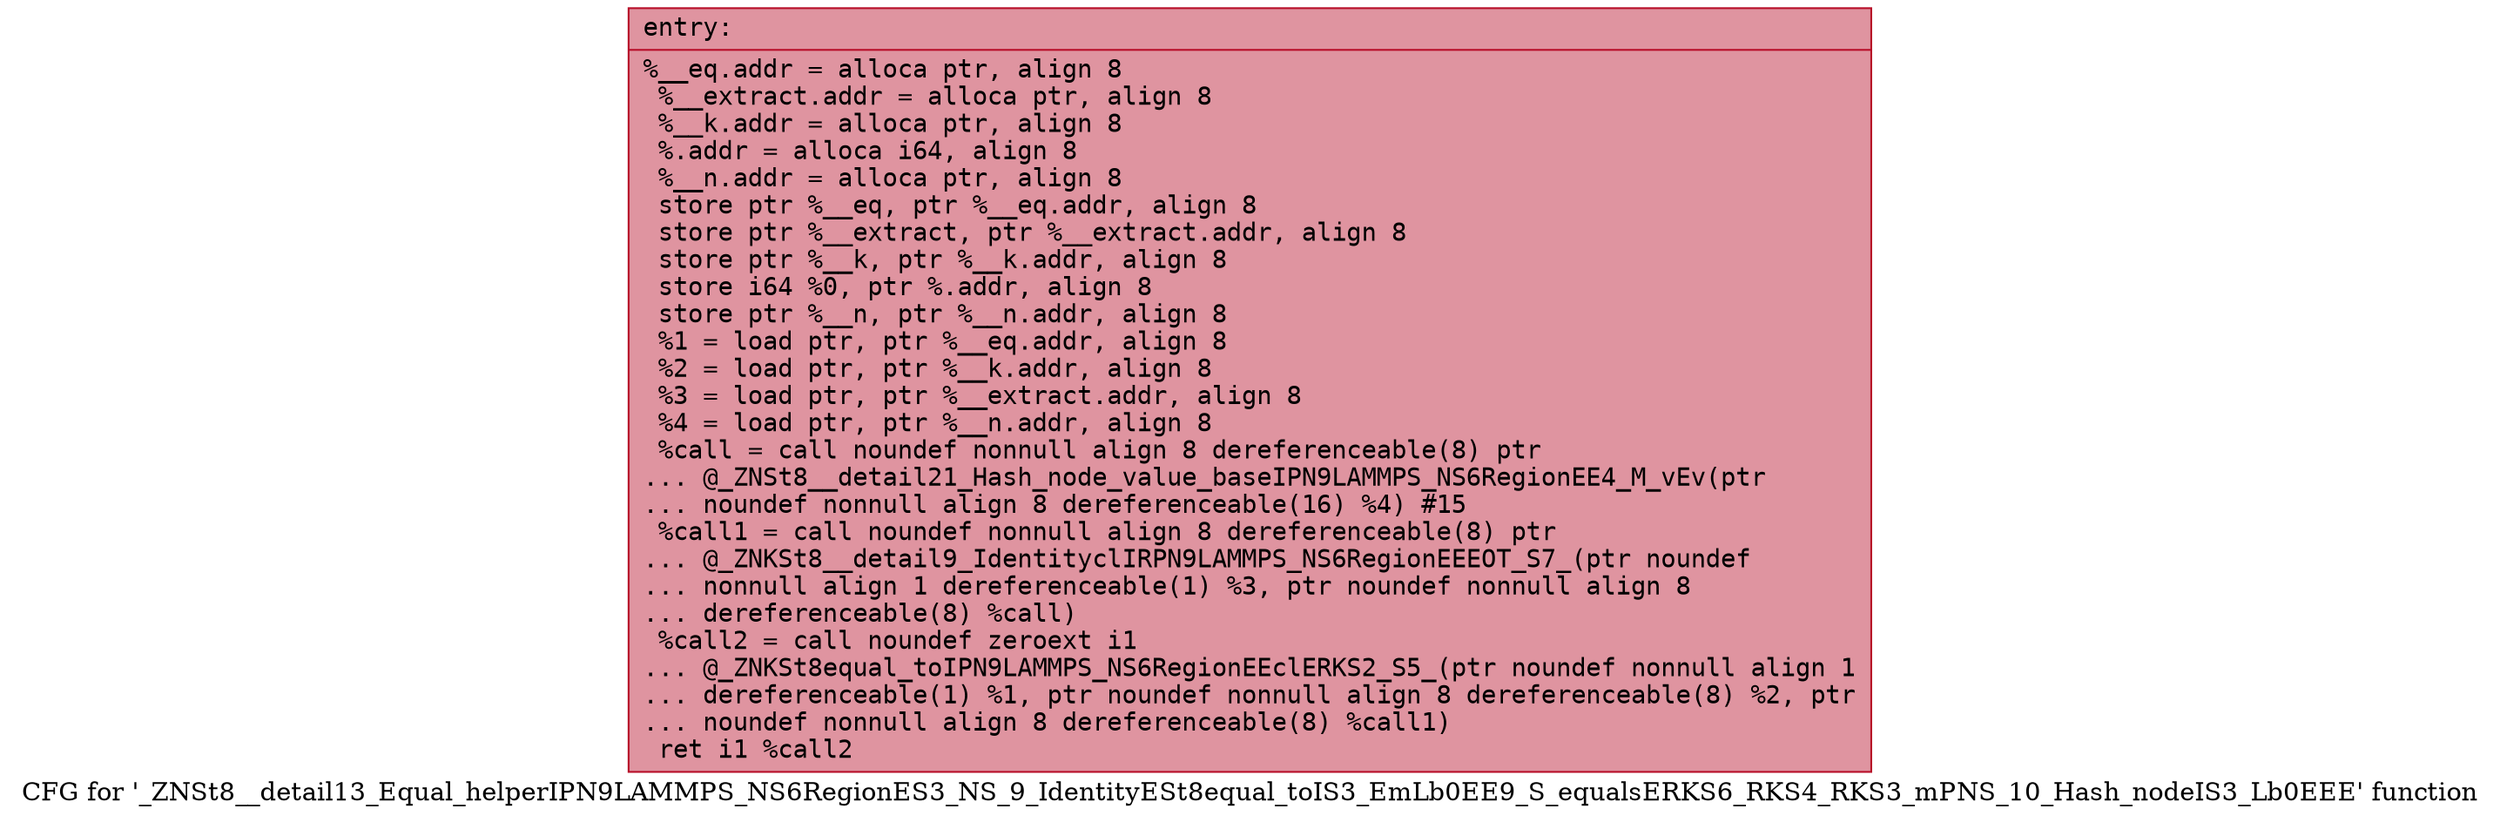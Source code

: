 digraph "CFG for '_ZNSt8__detail13_Equal_helperIPN9LAMMPS_NS6RegionES3_NS_9_IdentityESt8equal_toIS3_EmLb0EE9_S_equalsERKS6_RKS4_RKS3_mPNS_10_Hash_nodeIS3_Lb0EEE' function" {
	label="CFG for '_ZNSt8__detail13_Equal_helperIPN9LAMMPS_NS6RegionES3_NS_9_IdentityESt8equal_toIS3_EmLb0EE9_S_equalsERKS6_RKS4_RKS3_mPNS_10_Hash_nodeIS3_Lb0EEE' function";

	Node0x561837f47c00 [shape=record,color="#b70d28ff", style=filled, fillcolor="#b70d2870" fontname="Courier",label="{entry:\l|  %__eq.addr = alloca ptr, align 8\l  %__extract.addr = alloca ptr, align 8\l  %__k.addr = alloca ptr, align 8\l  %.addr = alloca i64, align 8\l  %__n.addr = alloca ptr, align 8\l  store ptr %__eq, ptr %__eq.addr, align 8\l  store ptr %__extract, ptr %__extract.addr, align 8\l  store ptr %__k, ptr %__k.addr, align 8\l  store i64 %0, ptr %.addr, align 8\l  store ptr %__n, ptr %__n.addr, align 8\l  %1 = load ptr, ptr %__eq.addr, align 8\l  %2 = load ptr, ptr %__k.addr, align 8\l  %3 = load ptr, ptr %__extract.addr, align 8\l  %4 = load ptr, ptr %__n.addr, align 8\l  %call = call noundef nonnull align 8 dereferenceable(8) ptr\l... @_ZNSt8__detail21_Hash_node_value_baseIPN9LAMMPS_NS6RegionEE4_M_vEv(ptr\l... noundef nonnull align 8 dereferenceable(16) %4) #15\l  %call1 = call noundef nonnull align 8 dereferenceable(8) ptr\l... @_ZNKSt8__detail9_IdentityclIRPN9LAMMPS_NS6RegionEEEOT_S7_(ptr noundef\l... nonnull align 1 dereferenceable(1) %3, ptr noundef nonnull align 8\l... dereferenceable(8) %call)\l  %call2 = call noundef zeroext i1\l... @_ZNKSt8equal_toIPN9LAMMPS_NS6RegionEEclERKS2_S5_(ptr noundef nonnull align 1\l... dereferenceable(1) %1, ptr noundef nonnull align 8 dereferenceable(8) %2, ptr\l... noundef nonnull align 8 dereferenceable(8) %call1)\l  ret i1 %call2\l}"];
}
